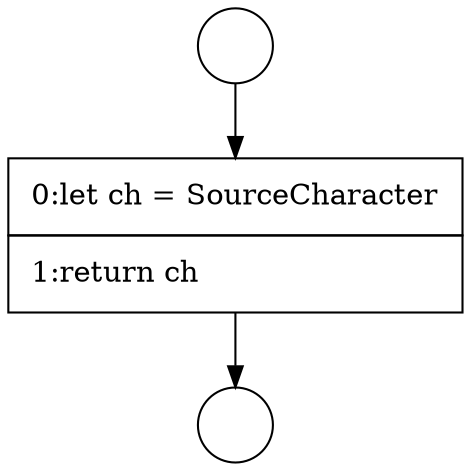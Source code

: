 digraph {
  node14568 [shape=circle label=" " color="black" fillcolor="white" style=filled]
  node14570 [shape=none, margin=0, label=<<font color="black">
    <table border="0" cellborder="1" cellspacing="0" cellpadding="10">
      <tr><td align="left">0:let ch = SourceCharacter</td></tr>
      <tr><td align="left">1:return ch</td></tr>
    </table>
  </font>> color="black" fillcolor="white" style=filled]
  node14569 [shape=circle label=" " color="black" fillcolor="white" style=filled]
  node14568 -> node14570 [ color="black"]
  node14570 -> node14569 [ color="black"]
}
